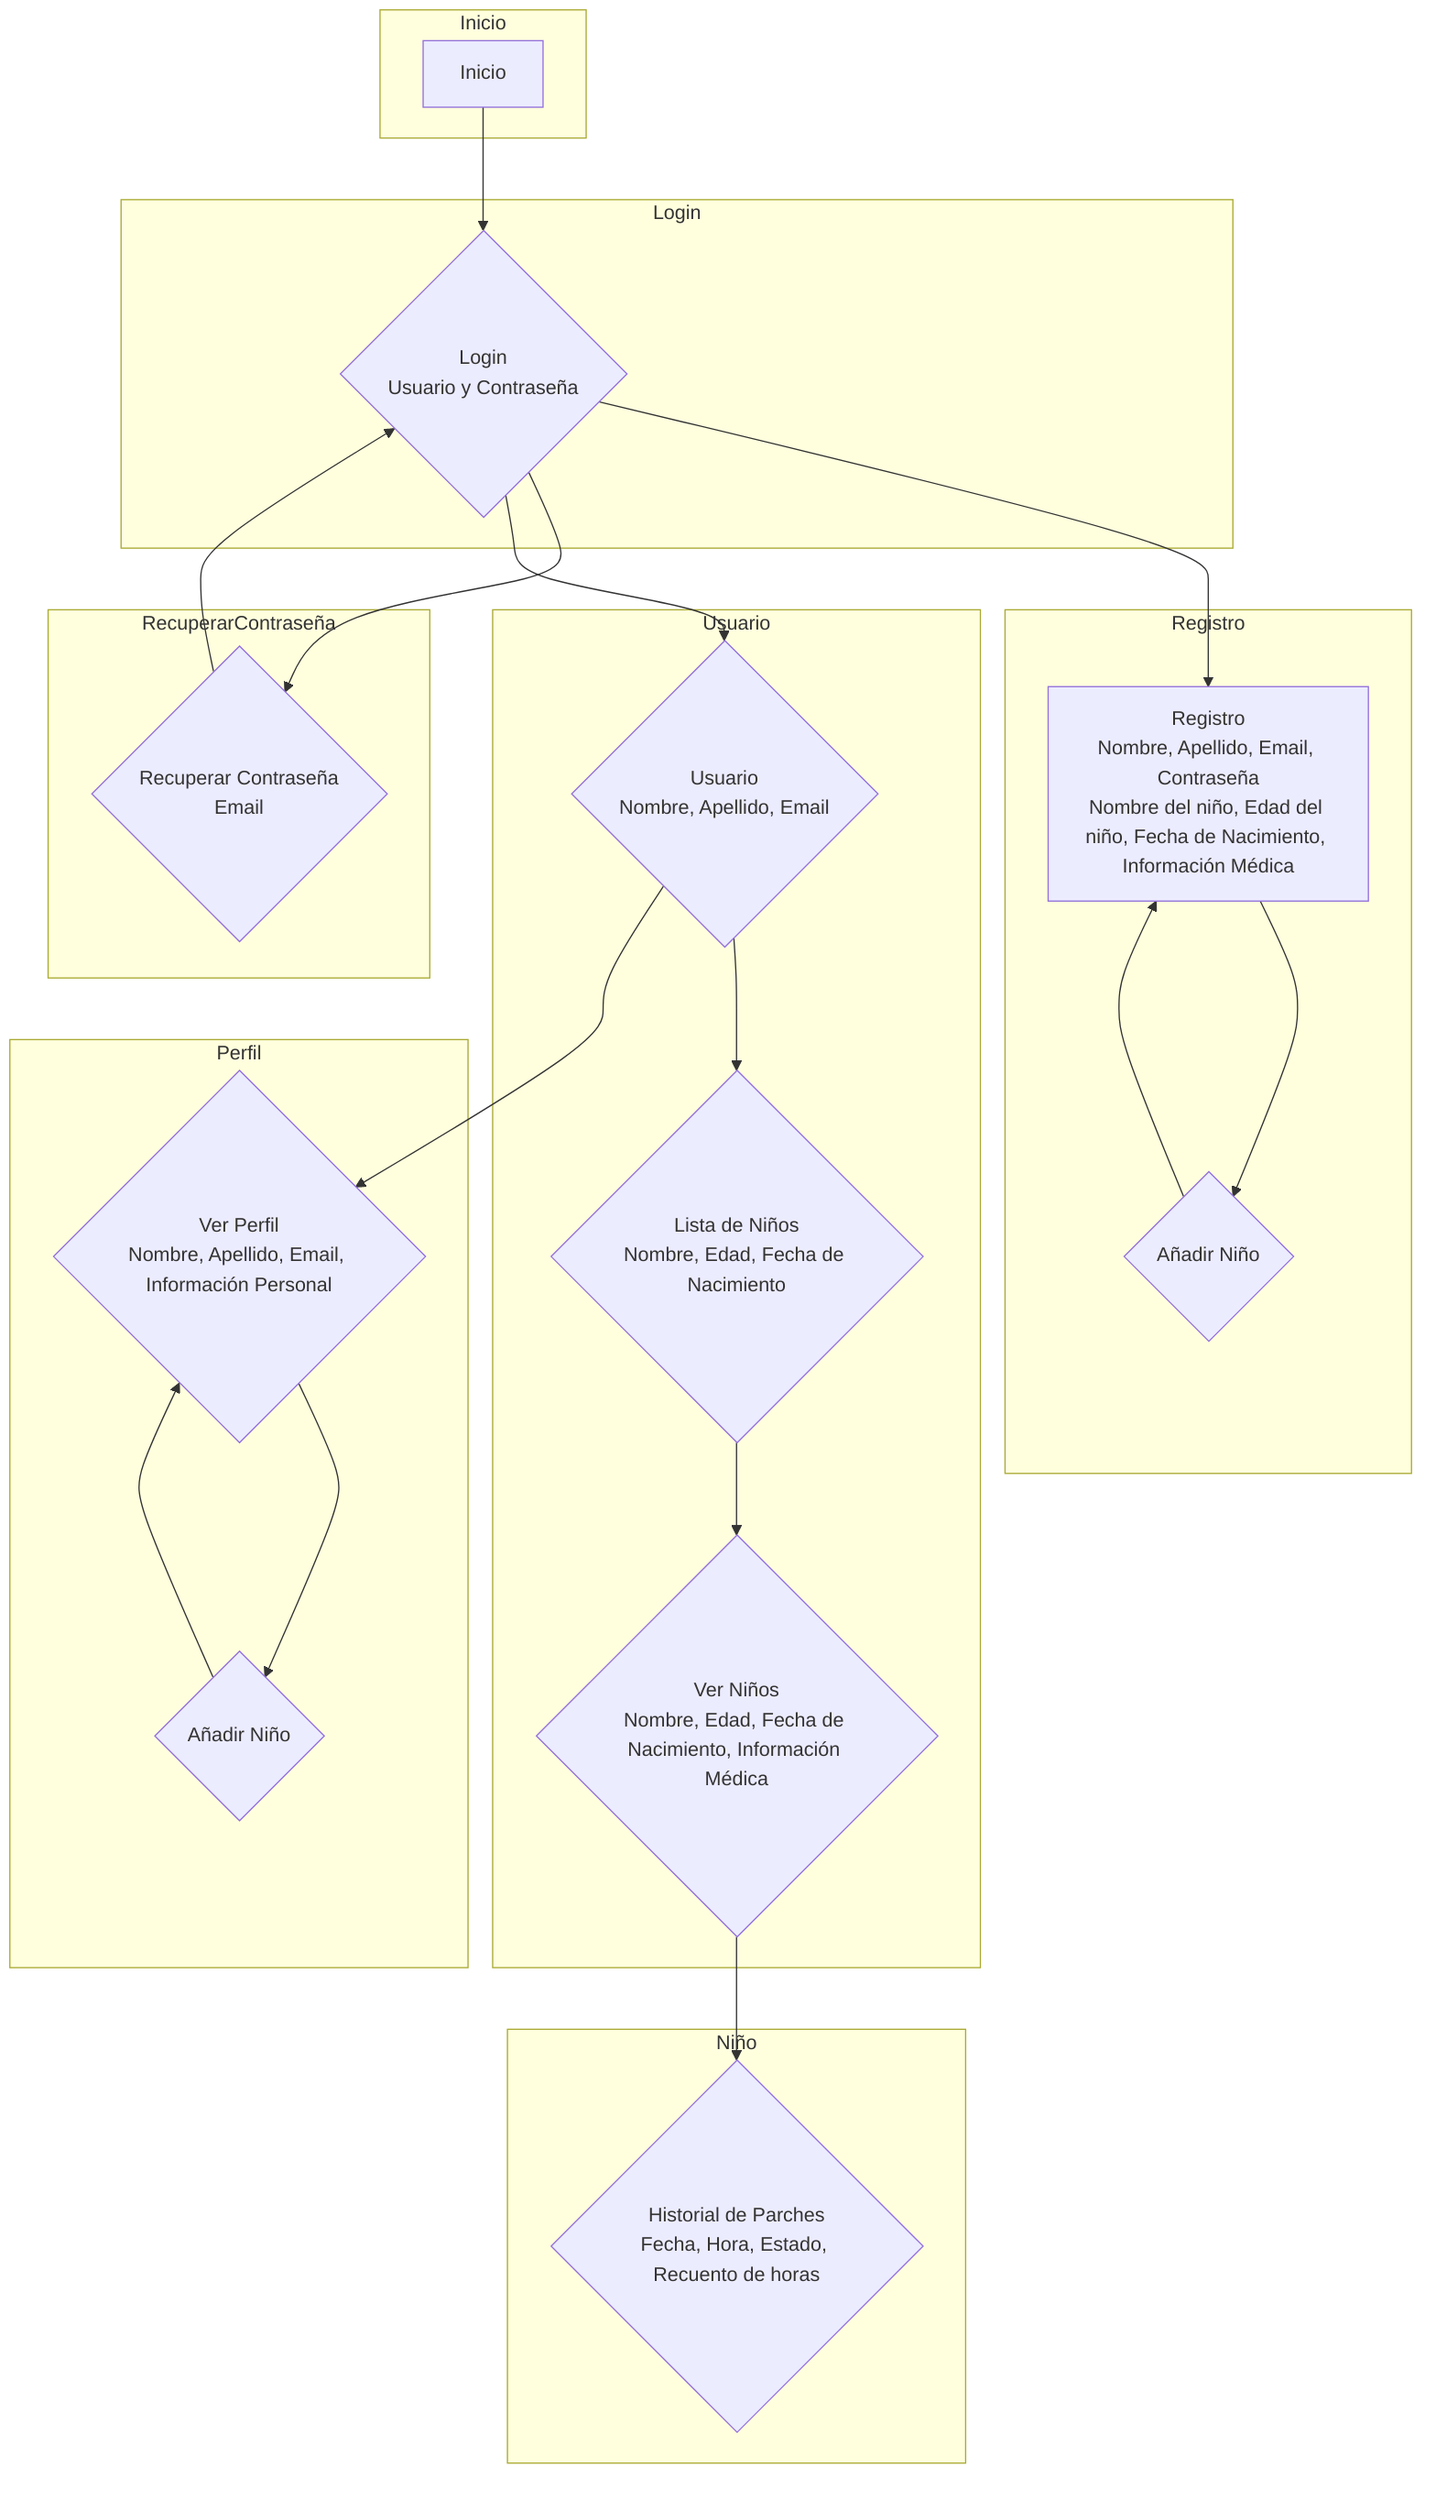 flowchart TD;
    subgraph Inicio
        A[Inicio]
    end
    subgraph Login
        B{Login<br>Usuario y Contraseña}
    end
    subgraph RecuperarContraseña
        F{Recuperar Contraseña<br>Email}
    end
    subgraph Registro
        C[Registro<br>Nombre, Apellido, Email, Contraseña<br>Nombre del niño, Edad del niño, Fecha de Nacimiento, Información Médica]
        E{Añadir Niño}
    end
    subgraph Usuario
        G{Usuario<br>Nombre, Apellido, Email}
        H{Lista de Niños<br>Nombre, Edad, Fecha de Nacimiento}
        I{Ver Niños<br>Nombre, Edad, Fecha de Nacimiento, Información Médica}
    end
    subgraph Perfil
        J{Ver Perfil<br>Nombre, Apellido, Email, Información Personal}
        L{Añadir Niño}
    end
    subgraph Niño
        K{Historial de Parches<br>Fecha, Hora, Estado, Recuento de horas}
    end

    A --> B
    B --> C
    C --> E
    E --> C
    B --> F
    F --> B
    B --> G
    G --> H
    G --> J
    H --> I
    I --> K
    J --> L
    L --> J